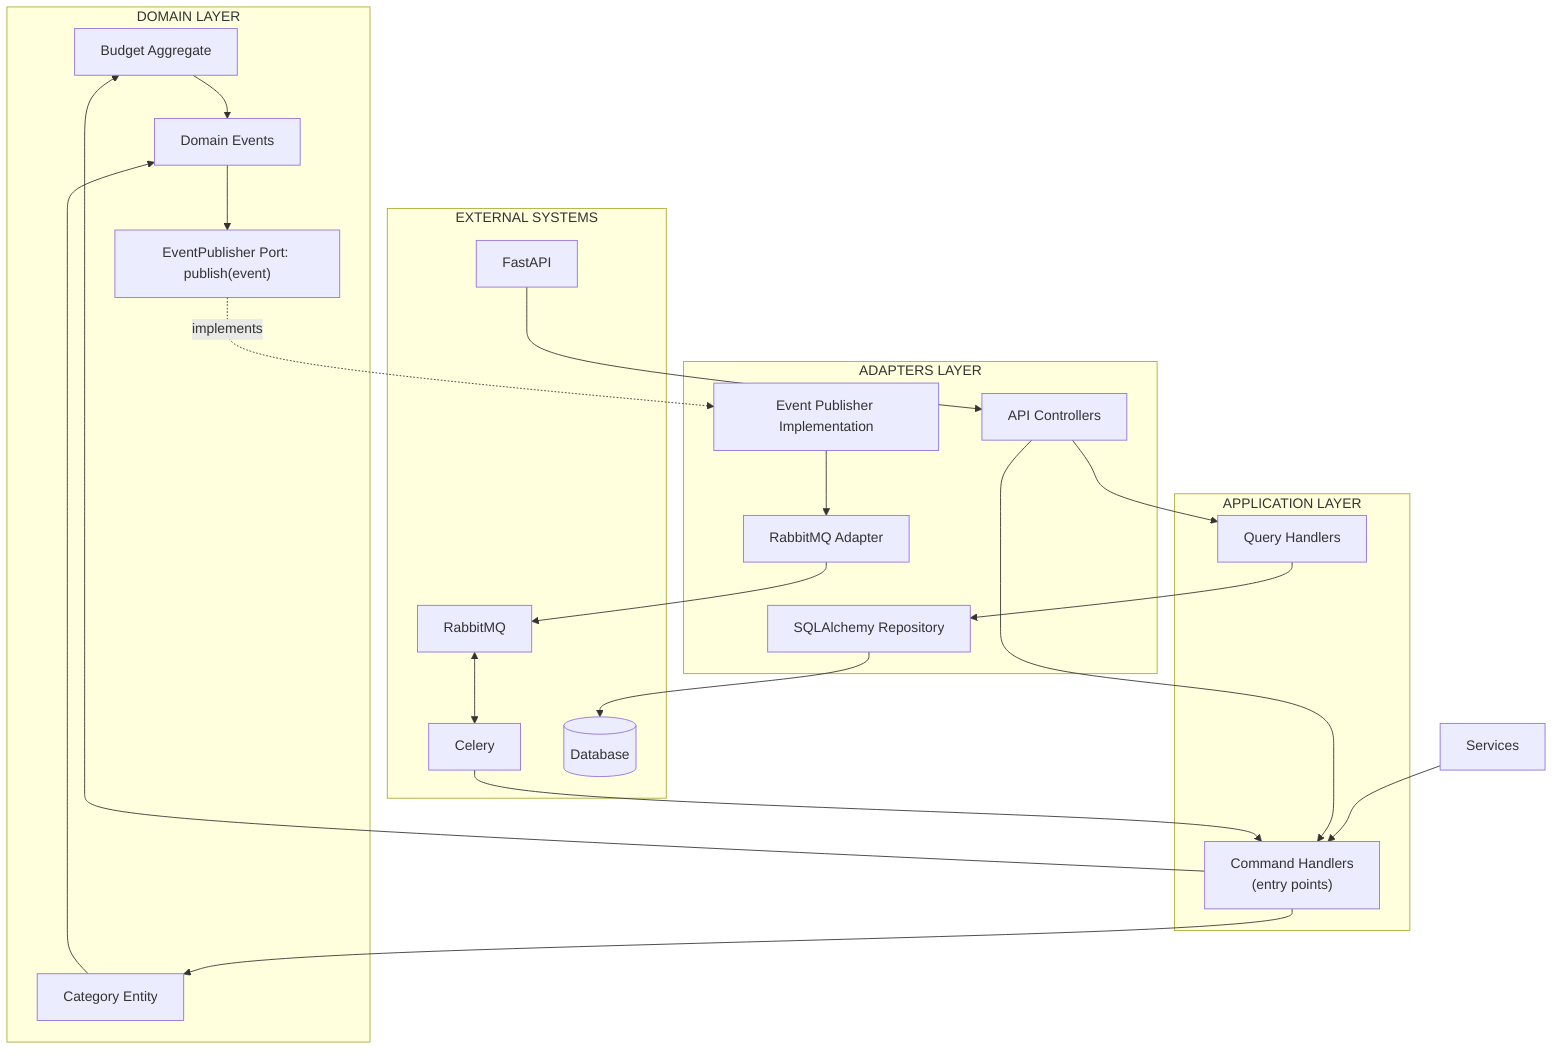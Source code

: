 flowchart TD
    %% Domain Layer
    subgraph Domain [DOMAIN LAYER]
      BudgetAggregate[Budget Aggregate]
      CategoryEntity[Category Entity]
      EventPublisher["EventPublisher Port: publish(event)"]
      DomainEvents[Domain Events]
    end

    %% Application Layer
    subgraph Application [APPLICATION LAYER]
      CommandHandlers["Command Handlers<br>(entry points)"]
      QueryHandlers[Query Handlers]
    end

    %% Adapters Layer
    subgraph Adapters [ADAPTERS LAYER]
      RabbitMQAdapter[RabbitMQ Adapter]
      SQLAlchemyRepository[SQLAlchemy Repository]
      EventPublisherImpl[Event Publisher Implementation]
      APIControllers[API Controllers]
    end

    %% External Systems
    subgraph ExternalSystems [EXTERNAL SYSTEMS]
      RabbitMQ[RabbitMQ]
      Celery[Celery]
      FastAPI[FastAPI]
      Database[(Database)]
    end

    %% Layer Connections
    CommandHandlers --> BudgetAggregate
    CommandHandlers --> CategoryEntity
    BudgetAggregate --> DomainEvents
    CategoryEntity --> DomainEvents
    DomainEvents --> EventPublisher

    Services --> CommandHandlers
    QueryHandlers --> SQLAlchemyRepository

    EventPublisher -.implements.-> EventPublisherImpl
    EventPublisherImpl --> RabbitMQAdapter
    SQLAlchemyRepository --> Database
    APIControllers --> CommandHandlers
    APIControllers --> QueryHandlers

    RabbitMQAdapter --> RabbitMQ
    FastAPI --> APIControllers
    RabbitMQ <--> Celery
    Celery --> CommandHandlers
